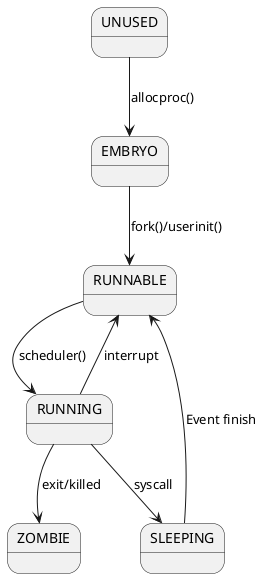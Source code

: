 @startuml
state UNUSED
state EMBRYO
state RUNNING
state RUNNABLE
state SLEEPING
state ZOMBIE

UNUSED --> EMBRYO: allocproc()
EMBRYO --> RUNNABLE: fork()/userinit()
RUNNABLE --> RUNNING: scheduler()
RUNNING --> RUNNABLE: interrupt
RUNNING --> SLEEPING: syscall
SLEEPING --> RUNNABLE: Event finish
RUNNING --> ZOMBIE: exit/killed
@enduml